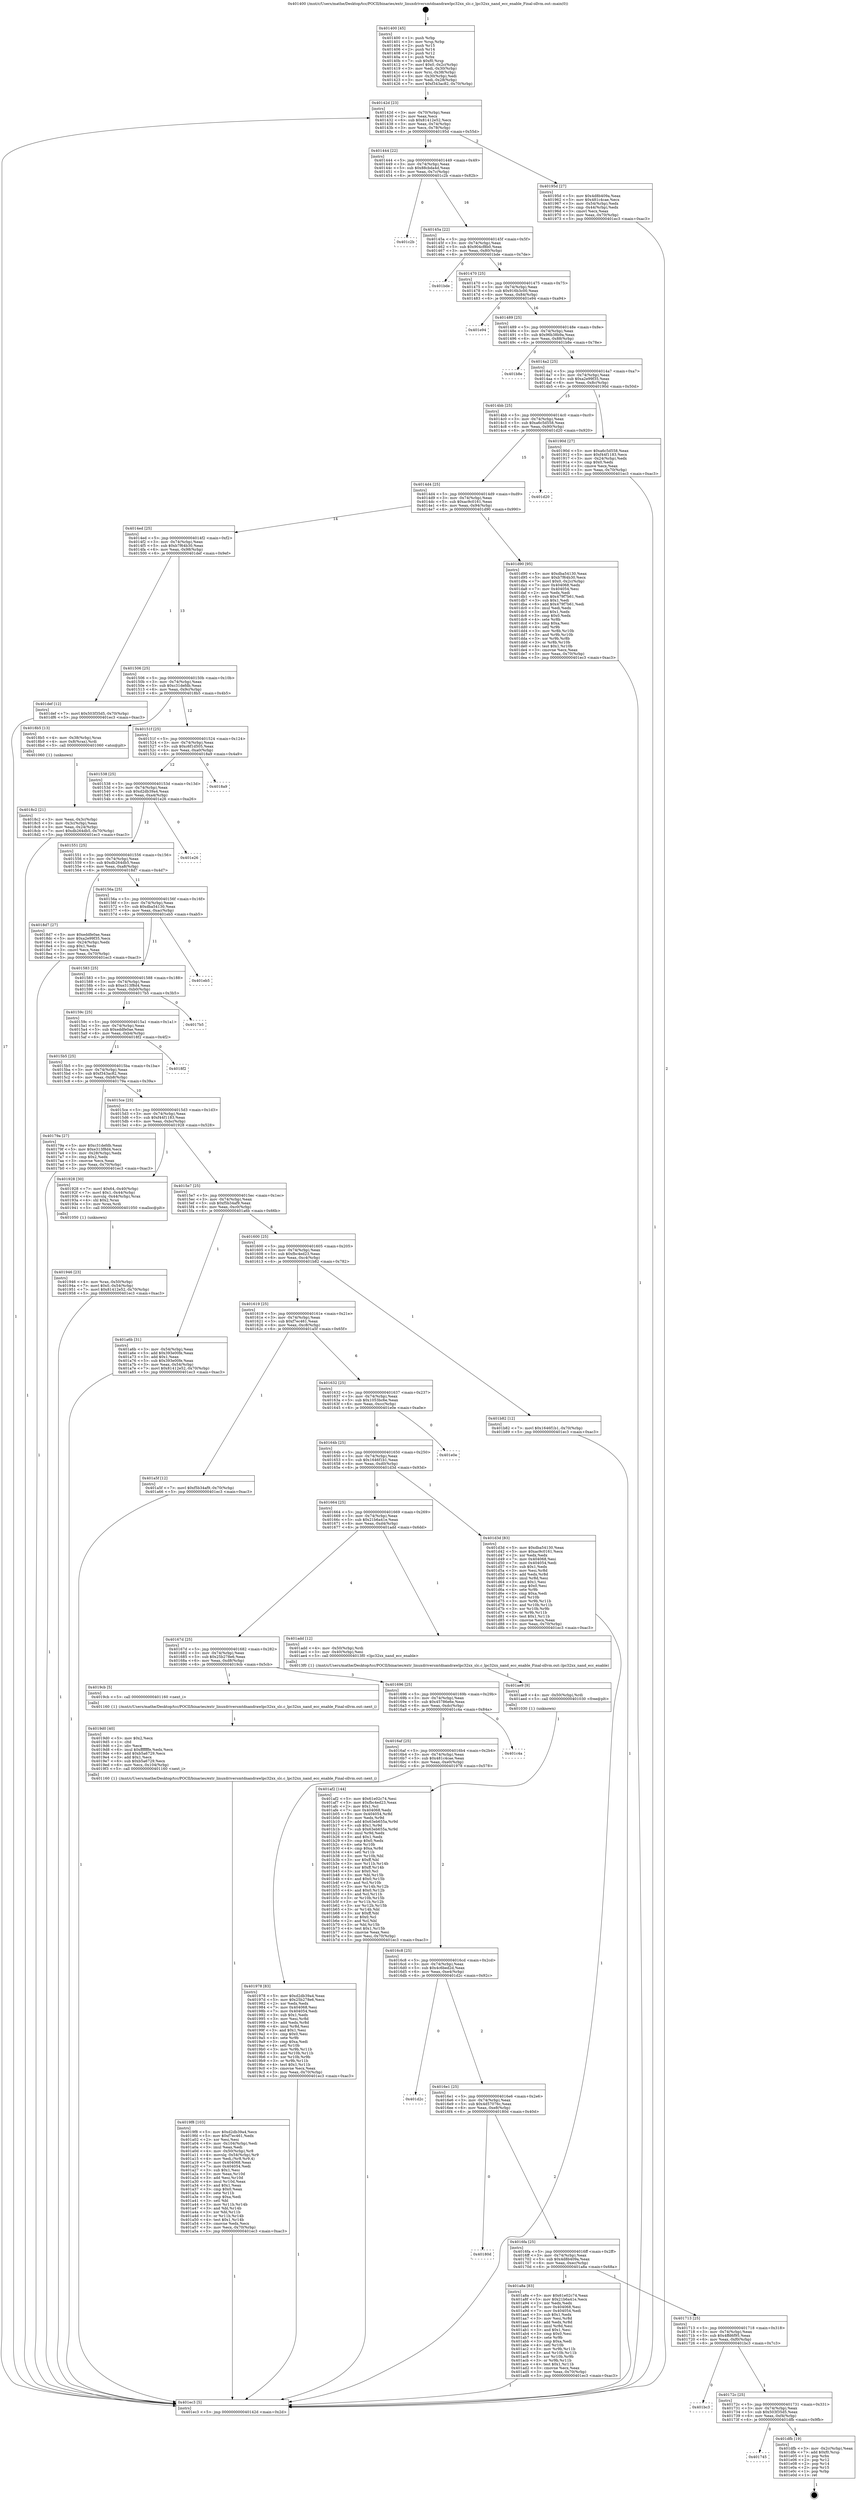digraph "0x401400" {
  label = "0x401400 (/mnt/c/Users/mathe/Desktop/tcc/POCII/binaries/extr_linuxdriversmtdnandrawlpc32xx_slc.c_lpc32xx_nand_ecc_enable_Final-ollvm.out::main(0))"
  labelloc = "t"
  node[shape=record]

  Entry [label="",width=0.3,height=0.3,shape=circle,fillcolor=black,style=filled]
  "0x40142d" [label="{
     0x40142d [23]\l
     | [instrs]\l
     &nbsp;&nbsp;0x40142d \<+3\>: mov -0x70(%rbp),%eax\l
     &nbsp;&nbsp;0x401430 \<+2\>: mov %eax,%ecx\l
     &nbsp;&nbsp;0x401432 \<+6\>: sub $0x81412e52,%ecx\l
     &nbsp;&nbsp;0x401438 \<+3\>: mov %eax,-0x74(%rbp)\l
     &nbsp;&nbsp;0x40143b \<+3\>: mov %ecx,-0x78(%rbp)\l
     &nbsp;&nbsp;0x40143e \<+6\>: je 000000000040195d \<main+0x55d\>\l
  }"]
  "0x40195d" [label="{
     0x40195d [27]\l
     | [instrs]\l
     &nbsp;&nbsp;0x40195d \<+5\>: mov $0x4d8b409a,%eax\l
     &nbsp;&nbsp;0x401962 \<+5\>: mov $0x481c4cae,%ecx\l
     &nbsp;&nbsp;0x401967 \<+3\>: mov -0x54(%rbp),%edx\l
     &nbsp;&nbsp;0x40196a \<+3\>: cmp -0x44(%rbp),%edx\l
     &nbsp;&nbsp;0x40196d \<+3\>: cmovl %ecx,%eax\l
     &nbsp;&nbsp;0x401970 \<+3\>: mov %eax,-0x70(%rbp)\l
     &nbsp;&nbsp;0x401973 \<+5\>: jmp 0000000000401ec3 \<main+0xac3\>\l
  }"]
  "0x401444" [label="{
     0x401444 [22]\l
     | [instrs]\l
     &nbsp;&nbsp;0x401444 \<+5\>: jmp 0000000000401449 \<main+0x49\>\l
     &nbsp;&nbsp;0x401449 \<+3\>: mov -0x74(%rbp),%eax\l
     &nbsp;&nbsp;0x40144c \<+5\>: sub $0x88cbda4d,%eax\l
     &nbsp;&nbsp;0x401451 \<+3\>: mov %eax,-0x7c(%rbp)\l
     &nbsp;&nbsp;0x401454 \<+6\>: je 0000000000401c2b \<main+0x82b\>\l
  }"]
  Exit [label="",width=0.3,height=0.3,shape=circle,fillcolor=black,style=filled,peripheries=2]
  "0x401c2b" [label="{
     0x401c2b\l
  }", style=dashed]
  "0x40145a" [label="{
     0x40145a [22]\l
     | [instrs]\l
     &nbsp;&nbsp;0x40145a \<+5\>: jmp 000000000040145f \<main+0x5f\>\l
     &nbsp;&nbsp;0x40145f \<+3\>: mov -0x74(%rbp),%eax\l
     &nbsp;&nbsp;0x401462 \<+5\>: sub $0x904cf8b0,%eax\l
     &nbsp;&nbsp;0x401467 \<+3\>: mov %eax,-0x80(%rbp)\l
     &nbsp;&nbsp;0x40146a \<+6\>: je 0000000000401bde \<main+0x7de\>\l
  }"]
  "0x401745" [label="{
     0x401745\l
  }", style=dashed]
  "0x401bde" [label="{
     0x401bde\l
  }", style=dashed]
  "0x401470" [label="{
     0x401470 [25]\l
     | [instrs]\l
     &nbsp;&nbsp;0x401470 \<+5\>: jmp 0000000000401475 \<main+0x75\>\l
     &nbsp;&nbsp;0x401475 \<+3\>: mov -0x74(%rbp),%eax\l
     &nbsp;&nbsp;0x401478 \<+5\>: sub $0x916b3c00,%eax\l
     &nbsp;&nbsp;0x40147d \<+6\>: mov %eax,-0x84(%rbp)\l
     &nbsp;&nbsp;0x401483 \<+6\>: je 0000000000401e94 \<main+0xa94\>\l
  }"]
  "0x401dfb" [label="{
     0x401dfb [19]\l
     | [instrs]\l
     &nbsp;&nbsp;0x401dfb \<+3\>: mov -0x2c(%rbp),%eax\l
     &nbsp;&nbsp;0x401dfe \<+7\>: add $0xf0,%rsp\l
     &nbsp;&nbsp;0x401e05 \<+1\>: pop %rbx\l
     &nbsp;&nbsp;0x401e06 \<+2\>: pop %r12\l
     &nbsp;&nbsp;0x401e08 \<+2\>: pop %r14\l
     &nbsp;&nbsp;0x401e0a \<+2\>: pop %r15\l
     &nbsp;&nbsp;0x401e0c \<+1\>: pop %rbp\l
     &nbsp;&nbsp;0x401e0d \<+1\>: ret\l
  }"]
  "0x401e94" [label="{
     0x401e94\l
  }", style=dashed]
  "0x401489" [label="{
     0x401489 [25]\l
     | [instrs]\l
     &nbsp;&nbsp;0x401489 \<+5\>: jmp 000000000040148e \<main+0x8e\>\l
     &nbsp;&nbsp;0x40148e \<+3\>: mov -0x74(%rbp),%eax\l
     &nbsp;&nbsp;0x401491 \<+5\>: sub $0x96b38b9a,%eax\l
     &nbsp;&nbsp;0x401496 \<+6\>: mov %eax,-0x88(%rbp)\l
     &nbsp;&nbsp;0x40149c \<+6\>: je 0000000000401b8e \<main+0x78e\>\l
  }"]
  "0x40172c" [label="{
     0x40172c [25]\l
     | [instrs]\l
     &nbsp;&nbsp;0x40172c \<+5\>: jmp 0000000000401731 \<main+0x331\>\l
     &nbsp;&nbsp;0x401731 \<+3\>: mov -0x74(%rbp),%eax\l
     &nbsp;&nbsp;0x401734 \<+5\>: sub $0x503f35d5,%eax\l
     &nbsp;&nbsp;0x401739 \<+6\>: mov %eax,-0xf4(%rbp)\l
     &nbsp;&nbsp;0x40173f \<+6\>: je 0000000000401dfb \<main+0x9fb\>\l
  }"]
  "0x401b8e" [label="{
     0x401b8e\l
  }", style=dashed]
  "0x4014a2" [label="{
     0x4014a2 [25]\l
     | [instrs]\l
     &nbsp;&nbsp;0x4014a2 \<+5\>: jmp 00000000004014a7 \<main+0xa7\>\l
     &nbsp;&nbsp;0x4014a7 \<+3\>: mov -0x74(%rbp),%eax\l
     &nbsp;&nbsp;0x4014aa \<+5\>: sub $0xa2e99f35,%eax\l
     &nbsp;&nbsp;0x4014af \<+6\>: mov %eax,-0x8c(%rbp)\l
     &nbsp;&nbsp;0x4014b5 \<+6\>: je 000000000040190d \<main+0x50d\>\l
  }"]
  "0x401bc3" [label="{
     0x401bc3\l
  }", style=dashed]
  "0x40190d" [label="{
     0x40190d [27]\l
     | [instrs]\l
     &nbsp;&nbsp;0x40190d \<+5\>: mov $0xa6c5d558,%eax\l
     &nbsp;&nbsp;0x401912 \<+5\>: mov $0xf44f1183,%ecx\l
     &nbsp;&nbsp;0x401917 \<+3\>: mov -0x24(%rbp),%edx\l
     &nbsp;&nbsp;0x40191a \<+3\>: cmp $0x0,%edx\l
     &nbsp;&nbsp;0x40191d \<+3\>: cmove %ecx,%eax\l
     &nbsp;&nbsp;0x401920 \<+3\>: mov %eax,-0x70(%rbp)\l
     &nbsp;&nbsp;0x401923 \<+5\>: jmp 0000000000401ec3 \<main+0xac3\>\l
  }"]
  "0x4014bb" [label="{
     0x4014bb [25]\l
     | [instrs]\l
     &nbsp;&nbsp;0x4014bb \<+5\>: jmp 00000000004014c0 \<main+0xc0\>\l
     &nbsp;&nbsp;0x4014c0 \<+3\>: mov -0x74(%rbp),%eax\l
     &nbsp;&nbsp;0x4014c3 \<+5\>: sub $0xa6c5d558,%eax\l
     &nbsp;&nbsp;0x4014c8 \<+6\>: mov %eax,-0x90(%rbp)\l
     &nbsp;&nbsp;0x4014ce \<+6\>: je 0000000000401d20 \<main+0x920\>\l
  }"]
  "0x401af2" [label="{
     0x401af2 [144]\l
     | [instrs]\l
     &nbsp;&nbsp;0x401af2 \<+5\>: mov $0x61e02c74,%esi\l
     &nbsp;&nbsp;0x401af7 \<+5\>: mov $0xfbc4ed23,%eax\l
     &nbsp;&nbsp;0x401afc \<+2\>: mov $0x1,%cl\l
     &nbsp;&nbsp;0x401afe \<+7\>: mov 0x404068,%edx\l
     &nbsp;&nbsp;0x401b05 \<+8\>: mov 0x404054,%r8d\l
     &nbsp;&nbsp;0x401b0d \<+3\>: mov %edx,%r9d\l
     &nbsp;&nbsp;0x401b10 \<+7\>: add $0x63eb655a,%r9d\l
     &nbsp;&nbsp;0x401b17 \<+4\>: sub $0x1,%r9d\l
     &nbsp;&nbsp;0x401b1b \<+7\>: sub $0x63eb655a,%r9d\l
     &nbsp;&nbsp;0x401b22 \<+4\>: imul %r9d,%edx\l
     &nbsp;&nbsp;0x401b26 \<+3\>: and $0x1,%edx\l
     &nbsp;&nbsp;0x401b29 \<+3\>: cmp $0x0,%edx\l
     &nbsp;&nbsp;0x401b2c \<+4\>: sete %r10b\l
     &nbsp;&nbsp;0x401b30 \<+4\>: cmp $0xa,%r8d\l
     &nbsp;&nbsp;0x401b34 \<+4\>: setl %r11b\l
     &nbsp;&nbsp;0x401b38 \<+3\>: mov %r10b,%bl\l
     &nbsp;&nbsp;0x401b3b \<+3\>: xor $0xff,%bl\l
     &nbsp;&nbsp;0x401b3e \<+3\>: mov %r11b,%r14b\l
     &nbsp;&nbsp;0x401b41 \<+4\>: xor $0xff,%r14b\l
     &nbsp;&nbsp;0x401b45 \<+3\>: xor $0x0,%cl\l
     &nbsp;&nbsp;0x401b48 \<+3\>: mov %bl,%r15b\l
     &nbsp;&nbsp;0x401b4b \<+4\>: and $0x0,%r15b\l
     &nbsp;&nbsp;0x401b4f \<+3\>: and %cl,%r10b\l
     &nbsp;&nbsp;0x401b52 \<+3\>: mov %r14b,%r12b\l
     &nbsp;&nbsp;0x401b55 \<+4\>: and $0x0,%r12b\l
     &nbsp;&nbsp;0x401b59 \<+3\>: and %cl,%r11b\l
     &nbsp;&nbsp;0x401b5c \<+3\>: or %r10b,%r15b\l
     &nbsp;&nbsp;0x401b5f \<+3\>: or %r11b,%r12b\l
     &nbsp;&nbsp;0x401b62 \<+3\>: xor %r12b,%r15b\l
     &nbsp;&nbsp;0x401b65 \<+3\>: or %r14b,%bl\l
     &nbsp;&nbsp;0x401b68 \<+3\>: xor $0xff,%bl\l
     &nbsp;&nbsp;0x401b6b \<+3\>: or $0x0,%cl\l
     &nbsp;&nbsp;0x401b6e \<+2\>: and %cl,%bl\l
     &nbsp;&nbsp;0x401b70 \<+3\>: or %bl,%r15b\l
     &nbsp;&nbsp;0x401b73 \<+4\>: test $0x1,%r15b\l
     &nbsp;&nbsp;0x401b77 \<+3\>: cmovne %eax,%esi\l
     &nbsp;&nbsp;0x401b7a \<+3\>: mov %esi,-0x70(%rbp)\l
     &nbsp;&nbsp;0x401b7d \<+5\>: jmp 0000000000401ec3 \<main+0xac3\>\l
  }"]
  "0x401d20" [label="{
     0x401d20\l
  }", style=dashed]
  "0x4014d4" [label="{
     0x4014d4 [25]\l
     | [instrs]\l
     &nbsp;&nbsp;0x4014d4 \<+5\>: jmp 00000000004014d9 \<main+0xd9\>\l
     &nbsp;&nbsp;0x4014d9 \<+3\>: mov -0x74(%rbp),%eax\l
     &nbsp;&nbsp;0x4014dc \<+5\>: sub $0xac9c0161,%eax\l
     &nbsp;&nbsp;0x4014e1 \<+6\>: mov %eax,-0x94(%rbp)\l
     &nbsp;&nbsp;0x4014e7 \<+6\>: je 0000000000401d90 \<main+0x990\>\l
  }"]
  "0x401ae9" [label="{
     0x401ae9 [9]\l
     | [instrs]\l
     &nbsp;&nbsp;0x401ae9 \<+4\>: mov -0x50(%rbp),%rdi\l
     &nbsp;&nbsp;0x401aed \<+5\>: call 0000000000401030 \<free@plt\>\l
     | [calls]\l
     &nbsp;&nbsp;0x401030 \{1\} (unknown)\l
  }"]
  "0x401d90" [label="{
     0x401d90 [95]\l
     | [instrs]\l
     &nbsp;&nbsp;0x401d90 \<+5\>: mov $0xdba54130,%eax\l
     &nbsp;&nbsp;0x401d95 \<+5\>: mov $0xb7f64b30,%ecx\l
     &nbsp;&nbsp;0x401d9a \<+7\>: movl $0x0,-0x2c(%rbp)\l
     &nbsp;&nbsp;0x401da1 \<+7\>: mov 0x404068,%edx\l
     &nbsp;&nbsp;0x401da8 \<+7\>: mov 0x404054,%esi\l
     &nbsp;&nbsp;0x401daf \<+2\>: mov %edx,%edi\l
     &nbsp;&nbsp;0x401db1 \<+6\>: sub $0x479f7b61,%edi\l
     &nbsp;&nbsp;0x401db7 \<+3\>: sub $0x1,%edi\l
     &nbsp;&nbsp;0x401dba \<+6\>: add $0x479f7b61,%edi\l
     &nbsp;&nbsp;0x401dc0 \<+3\>: imul %edi,%edx\l
     &nbsp;&nbsp;0x401dc3 \<+3\>: and $0x1,%edx\l
     &nbsp;&nbsp;0x401dc6 \<+3\>: cmp $0x0,%edx\l
     &nbsp;&nbsp;0x401dc9 \<+4\>: sete %r8b\l
     &nbsp;&nbsp;0x401dcd \<+3\>: cmp $0xa,%esi\l
     &nbsp;&nbsp;0x401dd0 \<+4\>: setl %r9b\l
     &nbsp;&nbsp;0x401dd4 \<+3\>: mov %r8b,%r10b\l
     &nbsp;&nbsp;0x401dd7 \<+3\>: and %r9b,%r10b\l
     &nbsp;&nbsp;0x401dda \<+3\>: xor %r9b,%r8b\l
     &nbsp;&nbsp;0x401ddd \<+3\>: or %r8b,%r10b\l
     &nbsp;&nbsp;0x401de0 \<+4\>: test $0x1,%r10b\l
     &nbsp;&nbsp;0x401de4 \<+3\>: cmovne %ecx,%eax\l
     &nbsp;&nbsp;0x401de7 \<+3\>: mov %eax,-0x70(%rbp)\l
     &nbsp;&nbsp;0x401dea \<+5\>: jmp 0000000000401ec3 \<main+0xac3\>\l
  }"]
  "0x4014ed" [label="{
     0x4014ed [25]\l
     | [instrs]\l
     &nbsp;&nbsp;0x4014ed \<+5\>: jmp 00000000004014f2 \<main+0xf2\>\l
     &nbsp;&nbsp;0x4014f2 \<+3\>: mov -0x74(%rbp),%eax\l
     &nbsp;&nbsp;0x4014f5 \<+5\>: sub $0xb7f64b30,%eax\l
     &nbsp;&nbsp;0x4014fa \<+6\>: mov %eax,-0x98(%rbp)\l
     &nbsp;&nbsp;0x401500 \<+6\>: je 0000000000401def \<main+0x9ef\>\l
  }"]
  "0x401713" [label="{
     0x401713 [25]\l
     | [instrs]\l
     &nbsp;&nbsp;0x401713 \<+5\>: jmp 0000000000401718 \<main+0x318\>\l
     &nbsp;&nbsp;0x401718 \<+3\>: mov -0x74(%rbp),%eax\l
     &nbsp;&nbsp;0x40171b \<+5\>: sub $0x4ffd6f95,%eax\l
     &nbsp;&nbsp;0x401720 \<+6\>: mov %eax,-0xf0(%rbp)\l
     &nbsp;&nbsp;0x401726 \<+6\>: je 0000000000401bc3 \<main+0x7c3\>\l
  }"]
  "0x401def" [label="{
     0x401def [12]\l
     | [instrs]\l
     &nbsp;&nbsp;0x401def \<+7\>: movl $0x503f35d5,-0x70(%rbp)\l
     &nbsp;&nbsp;0x401df6 \<+5\>: jmp 0000000000401ec3 \<main+0xac3\>\l
  }"]
  "0x401506" [label="{
     0x401506 [25]\l
     | [instrs]\l
     &nbsp;&nbsp;0x401506 \<+5\>: jmp 000000000040150b \<main+0x10b\>\l
     &nbsp;&nbsp;0x40150b \<+3\>: mov -0x74(%rbp),%eax\l
     &nbsp;&nbsp;0x40150e \<+5\>: sub $0xc31defdb,%eax\l
     &nbsp;&nbsp;0x401513 \<+6\>: mov %eax,-0x9c(%rbp)\l
     &nbsp;&nbsp;0x401519 \<+6\>: je 00000000004018b5 \<main+0x4b5\>\l
  }"]
  "0x401a8a" [label="{
     0x401a8a [83]\l
     | [instrs]\l
     &nbsp;&nbsp;0x401a8a \<+5\>: mov $0x61e02c74,%eax\l
     &nbsp;&nbsp;0x401a8f \<+5\>: mov $0x21b6a41e,%ecx\l
     &nbsp;&nbsp;0x401a94 \<+2\>: xor %edx,%edx\l
     &nbsp;&nbsp;0x401a96 \<+7\>: mov 0x404068,%esi\l
     &nbsp;&nbsp;0x401a9d \<+7\>: mov 0x404054,%edi\l
     &nbsp;&nbsp;0x401aa4 \<+3\>: sub $0x1,%edx\l
     &nbsp;&nbsp;0x401aa7 \<+3\>: mov %esi,%r8d\l
     &nbsp;&nbsp;0x401aaa \<+3\>: add %edx,%r8d\l
     &nbsp;&nbsp;0x401aad \<+4\>: imul %r8d,%esi\l
     &nbsp;&nbsp;0x401ab1 \<+3\>: and $0x1,%esi\l
     &nbsp;&nbsp;0x401ab4 \<+3\>: cmp $0x0,%esi\l
     &nbsp;&nbsp;0x401ab7 \<+4\>: sete %r9b\l
     &nbsp;&nbsp;0x401abb \<+3\>: cmp $0xa,%edi\l
     &nbsp;&nbsp;0x401abe \<+4\>: setl %r10b\l
     &nbsp;&nbsp;0x401ac2 \<+3\>: mov %r9b,%r11b\l
     &nbsp;&nbsp;0x401ac5 \<+3\>: and %r10b,%r11b\l
     &nbsp;&nbsp;0x401ac8 \<+3\>: xor %r10b,%r9b\l
     &nbsp;&nbsp;0x401acb \<+3\>: or %r9b,%r11b\l
     &nbsp;&nbsp;0x401ace \<+4\>: test $0x1,%r11b\l
     &nbsp;&nbsp;0x401ad2 \<+3\>: cmovne %ecx,%eax\l
     &nbsp;&nbsp;0x401ad5 \<+3\>: mov %eax,-0x70(%rbp)\l
     &nbsp;&nbsp;0x401ad8 \<+5\>: jmp 0000000000401ec3 \<main+0xac3\>\l
  }"]
  "0x4018b5" [label="{
     0x4018b5 [13]\l
     | [instrs]\l
     &nbsp;&nbsp;0x4018b5 \<+4\>: mov -0x38(%rbp),%rax\l
     &nbsp;&nbsp;0x4018b9 \<+4\>: mov 0x8(%rax),%rdi\l
     &nbsp;&nbsp;0x4018bd \<+5\>: call 0000000000401060 \<atoi@plt\>\l
     | [calls]\l
     &nbsp;&nbsp;0x401060 \{1\} (unknown)\l
  }"]
  "0x40151f" [label="{
     0x40151f [25]\l
     | [instrs]\l
     &nbsp;&nbsp;0x40151f \<+5\>: jmp 0000000000401524 \<main+0x124\>\l
     &nbsp;&nbsp;0x401524 \<+3\>: mov -0x74(%rbp),%eax\l
     &nbsp;&nbsp;0x401527 \<+5\>: sub $0xc6f1d505,%eax\l
     &nbsp;&nbsp;0x40152c \<+6\>: mov %eax,-0xa0(%rbp)\l
     &nbsp;&nbsp;0x401532 \<+6\>: je 00000000004018a9 \<main+0x4a9\>\l
  }"]
  "0x4016fa" [label="{
     0x4016fa [25]\l
     | [instrs]\l
     &nbsp;&nbsp;0x4016fa \<+5\>: jmp 00000000004016ff \<main+0x2ff\>\l
     &nbsp;&nbsp;0x4016ff \<+3\>: mov -0x74(%rbp),%eax\l
     &nbsp;&nbsp;0x401702 \<+5\>: sub $0x4d8b409a,%eax\l
     &nbsp;&nbsp;0x401707 \<+6\>: mov %eax,-0xec(%rbp)\l
     &nbsp;&nbsp;0x40170d \<+6\>: je 0000000000401a8a \<main+0x68a\>\l
  }"]
  "0x4018a9" [label="{
     0x4018a9\l
  }", style=dashed]
  "0x401538" [label="{
     0x401538 [25]\l
     | [instrs]\l
     &nbsp;&nbsp;0x401538 \<+5\>: jmp 000000000040153d \<main+0x13d\>\l
     &nbsp;&nbsp;0x40153d \<+3\>: mov -0x74(%rbp),%eax\l
     &nbsp;&nbsp;0x401540 \<+5\>: sub $0xd2db39a4,%eax\l
     &nbsp;&nbsp;0x401545 \<+6\>: mov %eax,-0xa4(%rbp)\l
     &nbsp;&nbsp;0x40154b \<+6\>: je 0000000000401e26 \<main+0xa26\>\l
  }"]
  "0x40180d" [label="{
     0x40180d\l
  }", style=dashed]
  "0x401e26" [label="{
     0x401e26\l
  }", style=dashed]
  "0x401551" [label="{
     0x401551 [25]\l
     | [instrs]\l
     &nbsp;&nbsp;0x401551 \<+5\>: jmp 0000000000401556 \<main+0x156\>\l
     &nbsp;&nbsp;0x401556 \<+3\>: mov -0x74(%rbp),%eax\l
     &nbsp;&nbsp;0x401559 \<+5\>: sub $0xdb264db5,%eax\l
     &nbsp;&nbsp;0x40155e \<+6\>: mov %eax,-0xa8(%rbp)\l
     &nbsp;&nbsp;0x401564 \<+6\>: je 00000000004018d7 \<main+0x4d7\>\l
  }"]
  "0x4016e1" [label="{
     0x4016e1 [25]\l
     | [instrs]\l
     &nbsp;&nbsp;0x4016e1 \<+5\>: jmp 00000000004016e6 \<main+0x2e6\>\l
     &nbsp;&nbsp;0x4016e6 \<+3\>: mov -0x74(%rbp),%eax\l
     &nbsp;&nbsp;0x4016e9 \<+5\>: sub $0x4d57076c,%eax\l
     &nbsp;&nbsp;0x4016ee \<+6\>: mov %eax,-0xe8(%rbp)\l
     &nbsp;&nbsp;0x4016f4 \<+6\>: je 000000000040180d \<main+0x40d\>\l
  }"]
  "0x4018d7" [label="{
     0x4018d7 [27]\l
     | [instrs]\l
     &nbsp;&nbsp;0x4018d7 \<+5\>: mov $0xeddfe0ae,%eax\l
     &nbsp;&nbsp;0x4018dc \<+5\>: mov $0xa2e99f35,%ecx\l
     &nbsp;&nbsp;0x4018e1 \<+3\>: mov -0x24(%rbp),%edx\l
     &nbsp;&nbsp;0x4018e4 \<+3\>: cmp $0x1,%edx\l
     &nbsp;&nbsp;0x4018e7 \<+3\>: cmovl %ecx,%eax\l
     &nbsp;&nbsp;0x4018ea \<+3\>: mov %eax,-0x70(%rbp)\l
     &nbsp;&nbsp;0x4018ed \<+5\>: jmp 0000000000401ec3 \<main+0xac3\>\l
  }"]
  "0x40156a" [label="{
     0x40156a [25]\l
     | [instrs]\l
     &nbsp;&nbsp;0x40156a \<+5\>: jmp 000000000040156f \<main+0x16f\>\l
     &nbsp;&nbsp;0x40156f \<+3\>: mov -0x74(%rbp),%eax\l
     &nbsp;&nbsp;0x401572 \<+5\>: sub $0xdba54130,%eax\l
     &nbsp;&nbsp;0x401577 \<+6\>: mov %eax,-0xac(%rbp)\l
     &nbsp;&nbsp;0x40157d \<+6\>: je 0000000000401eb5 \<main+0xab5\>\l
  }"]
  "0x401d2c" [label="{
     0x401d2c\l
  }", style=dashed]
  "0x401eb5" [label="{
     0x401eb5\l
  }", style=dashed]
  "0x401583" [label="{
     0x401583 [25]\l
     | [instrs]\l
     &nbsp;&nbsp;0x401583 \<+5\>: jmp 0000000000401588 \<main+0x188\>\l
     &nbsp;&nbsp;0x401588 \<+3\>: mov -0x74(%rbp),%eax\l
     &nbsp;&nbsp;0x40158b \<+5\>: sub $0xe313f8d4,%eax\l
     &nbsp;&nbsp;0x401590 \<+6\>: mov %eax,-0xb0(%rbp)\l
     &nbsp;&nbsp;0x401596 \<+6\>: je 00000000004017b5 \<main+0x3b5\>\l
  }"]
  "0x4019f8" [label="{
     0x4019f8 [103]\l
     | [instrs]\l
     &nbsp;&nbsp;0x4019f8 \<+5\>: mov $0xd2db39a4,%ecx\l
     &nbsp;&nbsp;0x4019fd \<+5\>: mov $0xf7ec461,%edx\l
     &nbsp;&nbsp;0x401a02 \<+2\>: xor %esi,%esi\l
     &nbsp;&nbsp;0x401a04 \<+6\>: mov -0x104(%rbp),%edi\l
     &nbsp;&nbsp;0x401a0a \<+3\>: imul %eax,%edi\l
     &nbsp;&nbsp;0x401a0d \<+4\>: mov -0x50(%rbp),%r8\l
     &nbsp;&nbsp;0x401a11 \<+4\>: movslq -0x54(%rbp),%r9\l
     &nbsp;&nbsp;0x401a15 \<+4\>: mov %edi,(%r8,%r9,4)\l
     &nbsp;&nbsp;0x401a19 \<+7\>: mov 0x404068,%eax\l
     &nbsp;&nbsp;0x401a20 \<+7\>: mov 0x404054,%edi\l
     &nbsp;&nbsp;0x401a27 \<+3\>: sub $0x1,%esi\l
     &nbsp;&nbsp;0x401a2a \<+3\>: mov %eax,%r10d\l
     &nbsp;&nbsp;0x401a2d \<+3\>: add %esi,%r10d\l
     &nbsp;&nbsp;0x401a30 \<+4\>: imul %r10d,%eax\l
     &nbsp;&nbsp;0x401a34 \<+3\>: and $0x1,%eax\l
     &nbsp;&nbsp;0x401a37 \<+3\>: cmp $0x0,%eax\l
     &nbsp;&nbsp;0x401a3a \<+4\>: sete %r11b\l
     &nbsp;&nbsp;0x401a3e \<+3\>: cmp $0xa,%edi\l
     &nbsp;&nbsp;0x401a41 \<+3\>: setl %bl\l
     &nbsp;&nbsp;0x401a44 \<+3\>: mov %r11b,%r14b\l
     &nbsp;&nbsp;0x401a47 \<+3\>: and %bl,%r14b\l
     &nbsp;&nbsp;0x401a4a \<+3\>: xor %bl,%r11b\l
     &nbsp;&nbsp;0x401a4d \<+3\>: or %r11b,%r14b\l
     &nbsp;&nbsp;0x401a50 \<+4\>: test $0x1,%r14b\l
     &nbsp;&nbsp;0x401a54 \<+3\>: cmovne %edx,%ecx\l
     &nbsp;&nbsp;0x401a57 \<+3\>: mov %ecx,-0x70(%rbp)\l
     &nbsp;&nbsp;0x401a5a \<+5\>: jmp 0000000000401ec3 \<main+0xac3\>\l
  }"]
  "0x4017b5" [label="{
     0x4017b5\l
  }", style=dashed]
  "0x40159c" [label="{
     0x40159c [25]\l
     | [instrs]\l
     &nbsp;&nbsp;0x40159c \<+5\>: jmp 00000000004015a1 \<main+0x1a1\>\l
     &nbsp;&nbsp;0x4015a1 \<+3\>: mov -0x74(%rbp),%eax\l
     &nbsp;&nbsp;0x4015a4 \<+5\>: sub $0xeddfe0ae,%eax\l
     &nbsp;&nbsp;0x4015a9 \<+6\>: mov %eax,-0xb4(%rbp)\l
     &nbsp;&nbsp;0x4015af \<+6\>: je 00000000004018f2 \<main+0x4f2\>\l
  }"]
  "0x4019d0" [label="{
     0x4019d0 [40]\l
     | [instrs]\l
     &nbsp;&nbsp;0x4019d0 \<+5\>: mov $0x2,%ecx\l
     &nbsp;&nbsp;0x4019d5 \<+1\>: cltd\l
     &nbsp;&nbsp;0x4019d6 \<+2\>: idiv %ecx\l
     &nbsp;&nbsp;0x4019d8 \<+6\>: imul $0xfffffffe,%edx,%ecx\l
     &nbsp;&nbsp;0x4019de \<+6\>: add $0xb5a6729,%ecx\l
     &nbsp;&nbsp;0x4019e4 \<+3\>: add $0x1,%ecx\l
     &nbsp;&nbsp;0x4019e7 \<+6\>: sub $0xb5a6729,%ecx\l
     &nbsp;&nbsp;0x4019ed \<+6\>: mov %ecx,-0x104(%rbp)\l
     &nbsp;&nbsp;0x4019f3 \<+5\>: call 0000000000401160 \<next_i\>\l
     | [calls]\l
     &nbsp;&nbsp;0x401160 \{1\} (/mnt/c/Users/mathe/Desktop/tcc/POCII/binaries/extr_linuxdriversmtdnandrawlpc32xx_slc.c_lpc32xx_nand_ecc_enable_Final-ollvm.out::next_i)\l
  }"]
  "0x4018f2" [label="{
     0x4018f2\l
  }", style=dashed]
  "0x4015b5" [label="{
     0x4015b5 [25]\l
     | [instrs]\l
     &nbsp;&nbsp;0x4015b5 \<+5\>: jmp 00000000004015ba \<main+0x1ba\>\l
     &nbsp;&nbsp;0x4015ba \<+3\>: mov -0x74(%rbp),%eax\l
     &nbsp;&nbsp;0x4015bd \<+5\>: sub $0xf343ac82,%eax\l
     &nbsp;&nbsp;0x4015c2 \<+6\>: mov %eax,-0xb8(%rbp)\l
     &nbsp;&nbsp;0x4015c8 \<+6\>: je 000000000040179a \<main+0x39a\>\l
  }"]
  "0x4016c8" [label="{
     0x4016c8 [25]\l
     | [instrs]\l
     &nbsp;&nbsp;0x4016c8 \<+5\>: jmp 00000000004016cd \<main+0x2cd\>\l
     &nbsp;&nbsp;0x4016cd \<+3\>: mov -0x74(%rbp),%eax\l
     &nbsp;&nbsp;0x4016d0 \<+5\>: sub $0x4c6bed2d,%eax\l
     &nbsp;&nbsp;0x4016d5 \<+6\>: mov %eax,-0xe4(%rbp)\l
     &nbsp;&nbsp;0x4016db \<+6\>: je 0000000000401d2c \<main+0x92c\>\l
  }"]
  "0x40179a" [label="{
     0x40179a [27]\l
     | [instrs]\l
     &nbsp;&nbsp;0x40179a \<+5\>: mov $0xc31defdb,%eax\l
     &nbsp;&nbsp;0x40179f \<+5\>: mov $0xe313f8d4,%ecx\l
     &nbsp;&nbsp;0x4017a4 \<+3\>: mov -0x28(%rbp),%edx\l
     &nbsp;&nbsp;0x4017a7 \<+3\>: cmp $0x2,%edx\l
     &nbsp;&nbsp;0x4017aa \<+3\>: cmovne %ecx,%eax\l
     &nbsp;&nbsp;0x4017ad \<+3\>: mov %eax,-0x70(%rbp)\l
     &nbsp;&nbsp;0x4017b0 \<+5\>: jmp 0000000000401ec3 \<main+0xac3\>\l
  }"]
  "0x4015ce" [label="{
     0x4015ce [25]\l
     | [instrs]\l
     &nbsp;&nbsp;0x4015ce \<+5\>: jmp 00000000004015d3 \<main+0x1d3\>\l
     &nbsp;&nbsp;0x4015d3 \<+3\>: mov -0x74(%rbp),%eax\l
     &nbsp;&nbsp;0x4015d6 \<+5\>: sub $0xf44f1183,%eax\l
     &nbsp;&nbsp;0x4015db \<+6\>: mov %eax,-0xbc(%rbp)\l
     &nbsp;&nbsp;0x4015e1 \<+6\>: je 0000000000401928 \<main+0x528\>\l
  }"]
  "0x401ec3" [label="{
     0x401ec3 [5]\l
     | [instrs]\l
     &nbsp;&nbsp;0x401ec3 \<+5\>: jmp 000000000040142d \<main+0x2d\>\l
  }"]
  "0x401400" [label="{
     0x401400 [45]\l
     | [instrs]\l
     &nbsp;&nbsp;0x401400 \<+1\>: push %rbp\l
     &nbsp;&nbsp;0x401401 \<+3\>: mov %rsp,%rbp\l
     &nbsp;&nbsp;0x401404 \<+2\>: push %r15\l
     &nbsp;&nbsp;0x401406 \<+2\>: push %r14\l
     &nbsp;&nbsp;0x401408 \<+2\>: push %r12\l
     &nbsp;&nbsp;0x40140a \<+1\>: push %rbx\l
     &nbsp;&nbsp;0x40140b \<+7\>: sub $0xf0,%rsp\l
     &nbsp;&nbsp;0x401412 \<+7\>: movl $0x0,-0x2c(%rbp)\l
     &nbsp;&nbsp;0x401419 \<+3\>: mov %edi,-0x30(%rbp)\l
     &nbsp;&nbsp;0x40141c \<+4\>: mov %rsi,-0x38(%rbp)\l
     &nbsp;&nbsp;0x401420 \<+3\>: mov -0x30(%rbp),%edi\l
     &nbsp;&nbsp;0x401423 \<+3\>: mov %edi,-0x28(%rbp)\l
     &nbsp;&nbsp;0x401426 \<+7\>: movl $0xf343ac82,-0x70(%rbp)\l
  }"]
  "0x4018c2" [label="{
     0x4018c2 [21]\l
     | [instrs]\l
     &nbsp;&nbsp;0x4018c2 \<+3\>: mov %eax,-0x3c(%rbp)\l
     &nbsp;&nbsp;0x4018c5 \<+3\>: mov -0x3c(%rbp),%eax\l
     &nbsp;&nbsp;0x4018c8 \<+3\>: mov %eax,-0x24(%rbp)\l
     &nbsp;&nbsp;0x4018cb \<+7\>: movl $0xdb264db5,-0x70(%rbp)\l
     &nbsp;&nbsp;0x4018d2 \<+5\>: jmp 0000000000401ec3 \<main+0xac3\>\l
  }"]
  "0x401978" [label="{
     0x401978 [83]\l
     | [instrs]\l
     &nbsp;&nbsp;0x401978 \<+5\>: mov $0xd2db39a4,%eax\l
     &nbsp;&nbsp;0x40197d \<+5\>: mov $0x25b278e6,%ecx\l
     &nbsp;&nbsp;0x401982 \<+2\>: xor %edx,%edx\l
     &nbsp;&nbsp;0x401984 \<+7\>: mov 0x404068,%esi\l
     &nbsp;&nbsp;0x40198b \<+7\>: mov 0x404054,%edi\l
     &nbsp;&nbsp;0x401992 \<+3\>: sub $0x1,%edx\l
     &nbsp;&nbsp;0x401995 \<+3\>: mov %esi,%r8d\l
     &nbsp;&nbsp;0x401998 \<+3\>: add %edx,%r8d\l
     &nbsp;&nbsp;0x40199b \<+4\>: imul %r8d,%esi\l
     &nbsp;&nbsp;0x40199f \<+3\>: and $0x1,%esi\l
     &nbsp;&nbsp;0x4019a2 \<+3\>: cmp $0x0,%esi\l
     &nbsp;&nbsp;0x4019a5 \<+4\>: sete %r9b\l
     &nbsp;&nbsp;0x4019a9 \<+3\>: cmp $0xa,%edi\l
     &nbsp;&nbsp;0x4019ac \<+4\>: setl %r10b\l
     &nbsp;&nbsp;0x4019b0 \<+3\>: mov %r9b,%r11b\l
     &nbsp;&nbsp;0x4019b3 \<+3\>: and %r10b,%r11b\l
     &nbsp;&nbsp;0x4019b6 \<+3\>: xor %r10b,%r9b\l
     &nbsp;&nbsp;0x4019b9 \<+3\>: or %r9b,%r11b\l
     &nbsp;&nbsp;0x4019bc \<+4\>: test $0x1,%r11b\l
     &nbsp;&nbsp;0x4019c0 \<+3\>: cmovne %ecx,%eax\l
     &nbsp;&nbsp;0x4019c3 \<+3\>: mov %eax,-0x70(%rbp)\l
     &nbsp;&nbsp;0x4019c6 \<+5\>: jmp 0000000000401ec3 \<main+0xac3\>\l
  }"]
  "0x401928" [label="{
     0x401928 [30]\l
     | [instrs]\l
     &nbsp;&nbsp;0x401928 \<+7\>: movl $0x64,-0x40(%rbp)\l
     &nbsp;&nbsp;0x40192f \<+7\>: movl $0x1,-0x44(%rbp)\l
     &nbsp;&nbsp;0x401936 \<+4\>: movslq -0x44(%rbp),%rax\l
     &nbsp;&nbsp;0x40193a \<+4\>: shl $0x2,%rax\l
     &nbsp;&nbsp;0x40193e \<+3\>: mov %rax,%rdi\l
     &nbsp;&nbsp;0x401941 \<+5\>: call 0000000000401050 \<malloc@plt\>\l
     | [calls]\l
     &nbsp;&nbsp;0x401050 \{1\} (unknown)\l
  }"]
  "0x4015e7" [label="{
     0x4015e7 [25]\l
     | [instrs]\l
     &nbsp;&nbsp;0x4015e7 \<+5\>: jmp 00000000004015ec \<main+0x1ec\>\l
     &nbsp;&nbsp;0x4015ec \<+3\>: mov -0x74(%rbp),%eax\l
     &nbsp;&nbsp;0x4015ef \<+5\>: sub $0xf5b34af9,%eax\l
     &nbsp;&nbsp;0x4015f4 \<+6\>: mov %eax,-0xc0(%rbp)\l
     &nbsp;&nbsp;0x4015fa \<+6\>: je 0000000000401a6b \<main+0x66b\>\l
  }"]
  "0x401946" [label="{
     0x401946 [23]\l
     | [instrs]\l
     &nbsp;&nbsp;0x401946 \<+4\>: mov %rax,-0x50(%rbp)\l
     &nbsp;&nbsp;0x40194a \<+7\>: movl $0x0,-0x54(%rbp)\l
     &nbsp;&nbsp;0x401951 \<+7\>: movl $0x81412e52,-0x70(%rbp)\l
     &nbsp;&nbsp;0x401958 \<+5\>: jmp 0000000000401ec3 \<main+0xac3\>\l
  }"]
  "0x4016af" [label="{
     0x4016af [25]\l
     | [instrs]\l
     &nbsp;&nbsp;0x4016af \<+5\>: jmp 00000000004016b4 \<main+0x2b4\>\l
     &nbsp;&nbsp;0x4016b4 \<+3\>: mov -0x74(%rbp),%eax\l
     &nbsp;&nbsp;0x4016b7 \<+5\>: sub $0x481c4cae,%eax\l
     &nbsp;&nbsp;0x4016bc \<+6\>: mov %eax,-0xe0(%rbp)\l
     &nbsp;&nbsp;0x4016c2 \<+6\>: je 0000000000401978 \<main+0x578\>\l
  }"]
  "0x401a6b" [label="{
     0x401a6b [31]\l
     | [instrs]\l
     &nbsp;&nbsp;0x401a6b \<+3\>: mov -0x54(%rbp),%eax\l
     &nbsp;&nbsp;0x401a6e \<+5\>: add $0x393e00fe,%eax\l
     &nbsp;&nbsp;0x401a73 \<+3\>: add $0x1,%eax\l
     &nbsp;&nbsp;0x401a76 \<+5\>: sub $0x393e00fe,%eax\l
     &nbsp;&nbsp;0x401a7b \<+3\>: mov %eax,-0x54(%rbp)\l
     &nbsp;&nbsp;0x401a7e \<+7\>: movl $0x81412e52,-0x70(%rbp)\l
     &nbsp;&nbsp;0x401a85 \<+5\>: jmp 0000000000401ec3 \<main+0xac3\>\l
  }"]
  "0x401600" [label="{
     0x401600 [25]\l
     | [instrs]\l
     &nbsp;&nbsp;0x401600 \<+5\>: jmp 0000000000401605 \<main+0x205\>\l
     &nbsp;&nbsp;0x401605 \<+3\>: mov -0x74(%rbp),%eax\l
     &nbsp;&nbsp;0x401608 \<+5\>: sub $0xfbc4ed23,%eax\l
     &nbsp;&nbsp;0x40160d \<+6\>: mov %eax,-0xc4(%rbp)\l
     &nbsp;&nbsp;0x401613 \<+6\>: je 0000000000401b82 \<main+0x782\>\l
  }"]
  "0x401c4a" [label="{
     0x401c4a\l
  }", style=dashed]
  "0x401b82" [label="{
     0x401b82 [12]\l
     | [instrs]\l
     &nbsp;&nbsp;0x401b82 \<+7\>: movl $0x1646f1b1,-0x70(%rbp)\l
     &nbsp;&nbsp;0x401b89 \<+5\>: jmp 0000000000401ec3 \<main+0xac3\>\l
  }"]
  "0x401619" [label="{
     0x401619 [25]\l
     | [instrs]\l
     &nbsp;&nbsp;0x401619 \<+5\>: jmp 000000000040161e \<main+0x21e\>\l
     &nbsp;&nbsp;0x40161e \<+3\>: mov -0x74(%rbp),%eax\l
     &nbsp;&nbsp;0x401621 \<+5\>: sub $0xf7ec461,%eax\l
     &nbsp;&nbsp;0x401626 \<+6\>: mov %eax,-0xc8(%rbp)\l
     &nbsp;&nbsp;0x40162c \<+6\>: je 0000000000401a5f \<main+0x65f\>\l
  }"]
  "0x401696" [label="{
     0x401696 [25]\l
     | [instrs]\l
     &nbsp;&nbsp;0x401696 \<+5\>: jmp 000000000040169b \<main+0x29b\>\l
     &nbsp;&nbsp;0x40169b \<+3\>: mov -0x74(%rbp),%eax\l
     &nbsp;&nbsp;0x40169e \<+5\>: sub $0x45786e6e,%eax\l
     &nbsp;&nbsp;0x4016a3 \<+6\>: mov %eax,-0xdc(%rbp)\l
     &nbsp;&nbsp;0x4016a9 \<+6\>: je 0000000000401c4a \<main+0x84a\>\l
  }"]
  "0x401a5f" [label="{
     0x401a5f [12]\l
     | [instrs]\l
     &nbsp;&nbsp;0x401a5f \<+7\>: movl $0xf5b34af9,-0x70(%rbp)\l
     &nbsp;&nbsp;0x401a66 \<+5\>: jmp 0000000000401ec3 \<main+0xac3\>\l
  }"]
  "0x401632" [label="{
     0x401632 [25]\l
     | [instrs]\l
     &nbsp;&nbsp;0x401632 \<+5\>: jmp 0000000000401637 \<main+0x237\>\l
     &nbsp;&nbsp;0x401637 \<+3\>: mov -0x74(%rbp),%eax\l
     &nbsp;&nbsp;0x40163a \<+5\>: sub $0x1053bc6e,%eax\l
     &nbsp;&nbsp;0x40163f \<+6\>: mov %eax,-0xcc(%rbp)\l
     &nbsp;&nbsp;0x401645 \<+6\>: je 0000000000401e0e \<main+0xa0e\>\l
  }"]
  "0x4019cb" [label="{
     0x4019cb [5]\l
     | [instrs]\l
     &nbsp;&nbsp;0x4019cb \<+5\>: call 0000000000401160 \<next_i\>\l
     | [calls]\l
     &nbsp;&nbsp;0x401160 \{1\} (/mnt/c/Users/mathe/Desktop/tcc/POCII/binaries/extr_linuxdriversmtdnandrawlpc32xx_slc.c_lpc32xx_nand_ecc_enable_Final-ollvm.out::next_i)\l
  }"]
  "0x401e0e" [label="{
     0x401e0e\l
  }", style=dashed]
  "0x40164b" [label="{
     0x40164b [25]\l
     | [instrs]\l
     &nbsp;&nbsp;0x40164b \<+5\>: jmp 0000000000401650 \<main+0x250\>\l
     &nbsp;&nbsp;0x401650 \<+3\>: mov -0x74(%rbp),%eax\l
     &nbsp;&nbsp;0x401653 \<+5\>: sub $0x1646f1b1,%eax\l
     &nbsp;&nbsp;0x401658 \<+6\>: mov %eax,-0xd0(%rbp)\l
     &nbsp;&nbsp;0x40165e \<+6\>: je 0000000000401d3d \<main+0x93d\>\l
  }"]
  "0x40167d" [label="{
     0x40167d [25]\l
     | [instrs]\l
     &nbsp;&nbsp;0x40167d \<+5\>: jmp 0000000000401682 \<main+0x282\>\l
     &nbsp;&nbsp;0x401682 \<+3\>: mov -0x74(%rbp),%eax\l
     &nbsp;&nbsp;0x401685 \<+5\>: sub $0x25b278e6,%eax\l
     &nbsp;&nbsp;0x40168a \<+6\>: mov %eax,-0xd8(%rbp)\l
     &nbsp;&nbsp;0x401690 \<+6\>: je 00000000004019cb \<main+0x5cb\>\l
  }"]
  "0x401d3d" [label="{
     0x401d3d [83]\l
     | [instrs]\l
     &nbsp;&nbsp;0x401d3d \<+5\>: mov $0xdba54130,%eax\l
     &nbsp;&nbsp;0x401d42 \<+5\>: mov $0xac9c0161,%ecx\l
     &nbsp;&nbsp;0x401d47 \<+2\>: xor %edx,%edx\l
     &nbsp;&nbsp;0x401d49 \<+7\>: mov 0x404068,%esi\l
     &nbsp;&nbsp;0x401d50 \<+7\>: mov 0x404054,%edi\l
     &nbsp;&nbsp;0x401d57 \<+3\>: sub $0x1,%edx\l
     &nbsp;&nbsp;0x401d5a \<+3\>: mov %esi,%r8d\l
     &nbsp;&nbsp;0x401d5d \<+3\>: add %edx,%r8d\l
     &nbsp;&nbsp;0x401d60 \<+4\>: imul %r8d,%esi\l
     &nbsp;&nbsp;0x401d64 \<+3\>: and $0x1,%esi\l
     &nbsp;&nbsp;0x401d67 \<+3\>: cmp $0x0,%esi\l
     &nbsp;&nbsp;0x401d6a \<+4\>: sete %r9b\l
     &nbsp;&nbsp;0x401d6e \<+3\>: cmp $0xa,%edi\l
     &nbsp;&nbsp;0x401d71 \<+4\>: setl %r10b\l
     &nbsp;&nbsp;0x401d75 \<+3\>: mov %r9b,%r11b\l
     &nbsp;&nbsp;0x401d78 \<+3\>: and %r10b,%r11b\l
     &nbsp;&nbsp;0x401d7b \<+3\>: xor %r10b,%r9b\l
     &nbsp;&nbsp;0x401d7e \<+3\>: or %r9b,%r11b\l
     &nbsp;&nbsp;0x401d81 \<+4\>: test $0x1,%r11b\l
     &nbsp;&nbsp;0x401d85 \<+3\>: cmovne %ecx,%eax\l
     &nbsp;&nbsp;0x401d88 \<+3\>: mov %eax,-0x70(%rbp)\l
     &nbsp;&nbsp;0x401d8b \<+5\>: jmp 0000000000401ec3 \<main+0xac3\>\l
  }"]
  "0x401664" [label="{
     0x401664 [25]\l
     | [instrs]\l
     &nbsp;&nbsp;0x401664 \<+5\>: jmp 0000000000401669 \<main+0x269\>\l
     &nbsp;&nbsp;0x401669 \<+3\>: mov -0x74(%rbp),%eax\l
     &nbsp;&nbsp;0x40166c \<+5\>: sub $0x21b6a41e,%eax\l
     &nbsp;&nbsp;0x401671 \<+6\>: mov %eax,-0xd4(%rbp)\l
     &nbsp;&nbsp;0x401677 \<+6\>: je 0000000000401add \<main+0x6dd\>\l
  }"]
  "0x401add" [label="{
     0x401add [12]\l
     | [instrs]\l
     &nbsp;&nbsp;0x401add \<+4\>: mov -0x50(%rbp),%rdi\l
     &nbsp;&nbsp;0x401ae1 \<+3\>: mov -0x40(%rbp),%esi\l
     &nbsp;&nbsp;0x401ae4 \<+5\>: call 00000000004013f0 \<lpc32xx_nand_ecc_enable\>\l
     | [calls]\l
     &nbsp;&nbsp;0x4013f0 \{1\} (/mnt/c/Users/mathe/Desktop/tcc/POCII/binaries/extr_linuxdriversmtdnandrawlpc32xx_slc.c_lpc32xx_nand_ecc_enable_Final-ollvm.out::lpc32xx_nand_ecc_enable)\l
  }"]
  Entry -> "0x401400" [label=" 1"]
  "0x40142d" -> "0x40195d" [label=" 2"]
  "0x40142d" -> "0x401444" [label=" 16"]
  "0x401dfb" -> Exit [label=" 1"]
  "0x401444" -> "0x401c2b" [label=" 0"]
  "0x401444" -> "0x40145a" [label=" 16"]
  "0x40172c" -> "0x401745" [label=" 0"]
  "0x40145a" -> "0x401bde" [label=" 0"]
  "0x40145a" -> "0x401470" [label=" 16"]
  "0x40172c" -> "0x401dfb" [label=" 1"]
  "0x401470" -> "0x401e94" [label=" 0"]
  "0x401470" -> "0x401489" [label=" 16"]
  "0x401713" -> "0x40172c" [label=" 1"]
  "0x401489" -> "0x401b8e" [label=" 0"]
  "0x401489" -> "0x4014a2" [label=" 16"]
  "0x401713" -> "0x401bc3" [label=" 0"]
  "0x4014a2" -> "0x40190d" [label=" 1"]
  "0x4014a2" -> "0x4014bb" [label=" 15"]
  "0x401def" -> "0x401ec3" [label=" 1"]
  "0x4014bb" -> "0x401d20" [label=" 0"]
  "0x4014bb" -> "0x4014d4" [label=" 15"]
  "0x401d90" -> "0x401ec3" [label=" 1"]
  "0x4014d4" -> "0x401d90" [label=" 1"]
  "0x4014d4" -> "0x4014ed" [label=" 14"]
  "0x401d3d" -> "0x401ec3" [label=" 1"]
  "0x4014ed" -> "0x401def" [label=" 1"]
  "0x4014ed" -> "0x401506" [label=" 13"]
  "0x401b82" -> "0x401ec3" [label=" 1"]
  "0x401506" -> "0x4018b5" [label=" 1"]
  "0x401506" -> "0x40151f" [label=" 12"]
  "0x401af2" -> "0x401ec3" [label=" 1"]
  "0x40151f" -> "0x4018a9" [label=" 0"]
  "0x40151f" -> "0x401538" [label=" 12"]
  "0x401add" -> "0x401ae9" [label=" 1"]
  "0x401538" -> "0x401e26" [label=" 0"]
  "0x401538" -> "0x401551" [label=" 12"]
  "0x401a8a" -> "0x401ec3" [label=" 1"]
  "0x401551" -> "0x4018d7" [label=" 1"]
  "0x401551" -> "0x40156a" [label=" 11"]
  "0x4016fa" -> "0x401a8a" [label=" 1"]
  "0x40156a" -> "0x401eb5" [label=" 0"]
  "0x40156a" -> "0x401583" [label=" 11"]
  "0x401ae9" -> "0x401af2" [label=" 1"]
  "0x401583" -> "0x4017b5" [label=" 0"]
  "0x401583" -> "0x40159c" [label=" 11"]
  "0x4016e1" -> "0x40180d" [label=" 0"]
  "0x40159c" -> "0x4018f2" [label=" 0"]
  "0x40159c" -> "0x4015b5" [label=" 11"]
  "0x4016fa" -> "0x401713" [label=" 1"]
  "0x4015b5" -> "0x40179a" [label=" 1"]
  "0x4015b5" -> "0x4015ce" [label=" 10"]
  "0x40179a" -> "0x401ec3" [label=" 1"]
  "0x401400" -> "0x40142d" [label=" 1"]
  "0x401ec3" -> "0x40142d" [label=" 17"]
  "0x4018b5" -> "0x4018c2" [label=" 1"]
  "0x4018c2" -> "0x401ec3" [label=" 1"]
  "0x4018d7" -> "0x401ec3" [label=" 1"]
  "0x40190d" -> "0x401ec3" [label=" 1"]
  "0x4016c8" -> "0x4016e1" [label=" 2"]
  "0x4015ce" -> "0x401928" [label=" 1"]
  "0x4015ce" -> "0x4015e7" [label=" 9"]
  "0x401928" -> "0x401946" [label=" 1"]
  "0x401946" -> "0x401ec3" [label=" 1"]
  "0x40195d" -> "0x401ec3" [label=" 2"]
  "0x4016c8" -> "0x401d2c" [label=" 0"]
  "0x4015e7" -> "0x401a6b" [label=" 1"]
  "0x4015e7" -> "0x401600" [label=" 8"]
  "0x401a6b" -> "0x401ec3" [label=" 1"]
  "0x401600" -> "0x401b82" [label=" 1"]
  "0x401600" -> "0x401619" [label=" 7"]
  "0x401a5f" -> "0x401ec3" [label=" 1"]
  "0x401619" -> "0x401a5f" [label=" 1"]
  "0x401619" -> "0x401632" [label=" 6"]
  "0x4019d0" -> "0x4019f8" [label=" 1"]
  "0x401632" -> "0x401e0e" [label=" 0"]
  "0x401632" -> "0x40164b" [label=" 6"]
  "0x4019cb" -> "0x4019d0" [label=" 1"]
  "0x40164b" -> "0x401d3d" [label=" 1"]
  "0x40164b" -> "0x401664" [label=" 5"]
  "0x4016af" -> "0x4016c8" [label=" 2"]
  "0x401664" -> "0x401add" [label=" 1"]
  "0x401664" -> "0x40167d" [label=" 4"]
  "0x401978" -> "0x401ec3" [label=" 1"]
  "0x40167d" -> "0x4019cb" [label=" 1"]
  "0x40167d" -> "0x401696" [label=" 3"]
  "0x4019f8" -> "0x401ec3" [label=" 1"]
  "0x401696" -> "0x401c4a" [label=" 0"]
  "0x401696" -> "0x4016af" [label=" 3"]
  "0x4016e1" -> "0x4016fa" [label=" 2"]
  "0x4016af" -> "0x401978" [label=" 1"]
}

